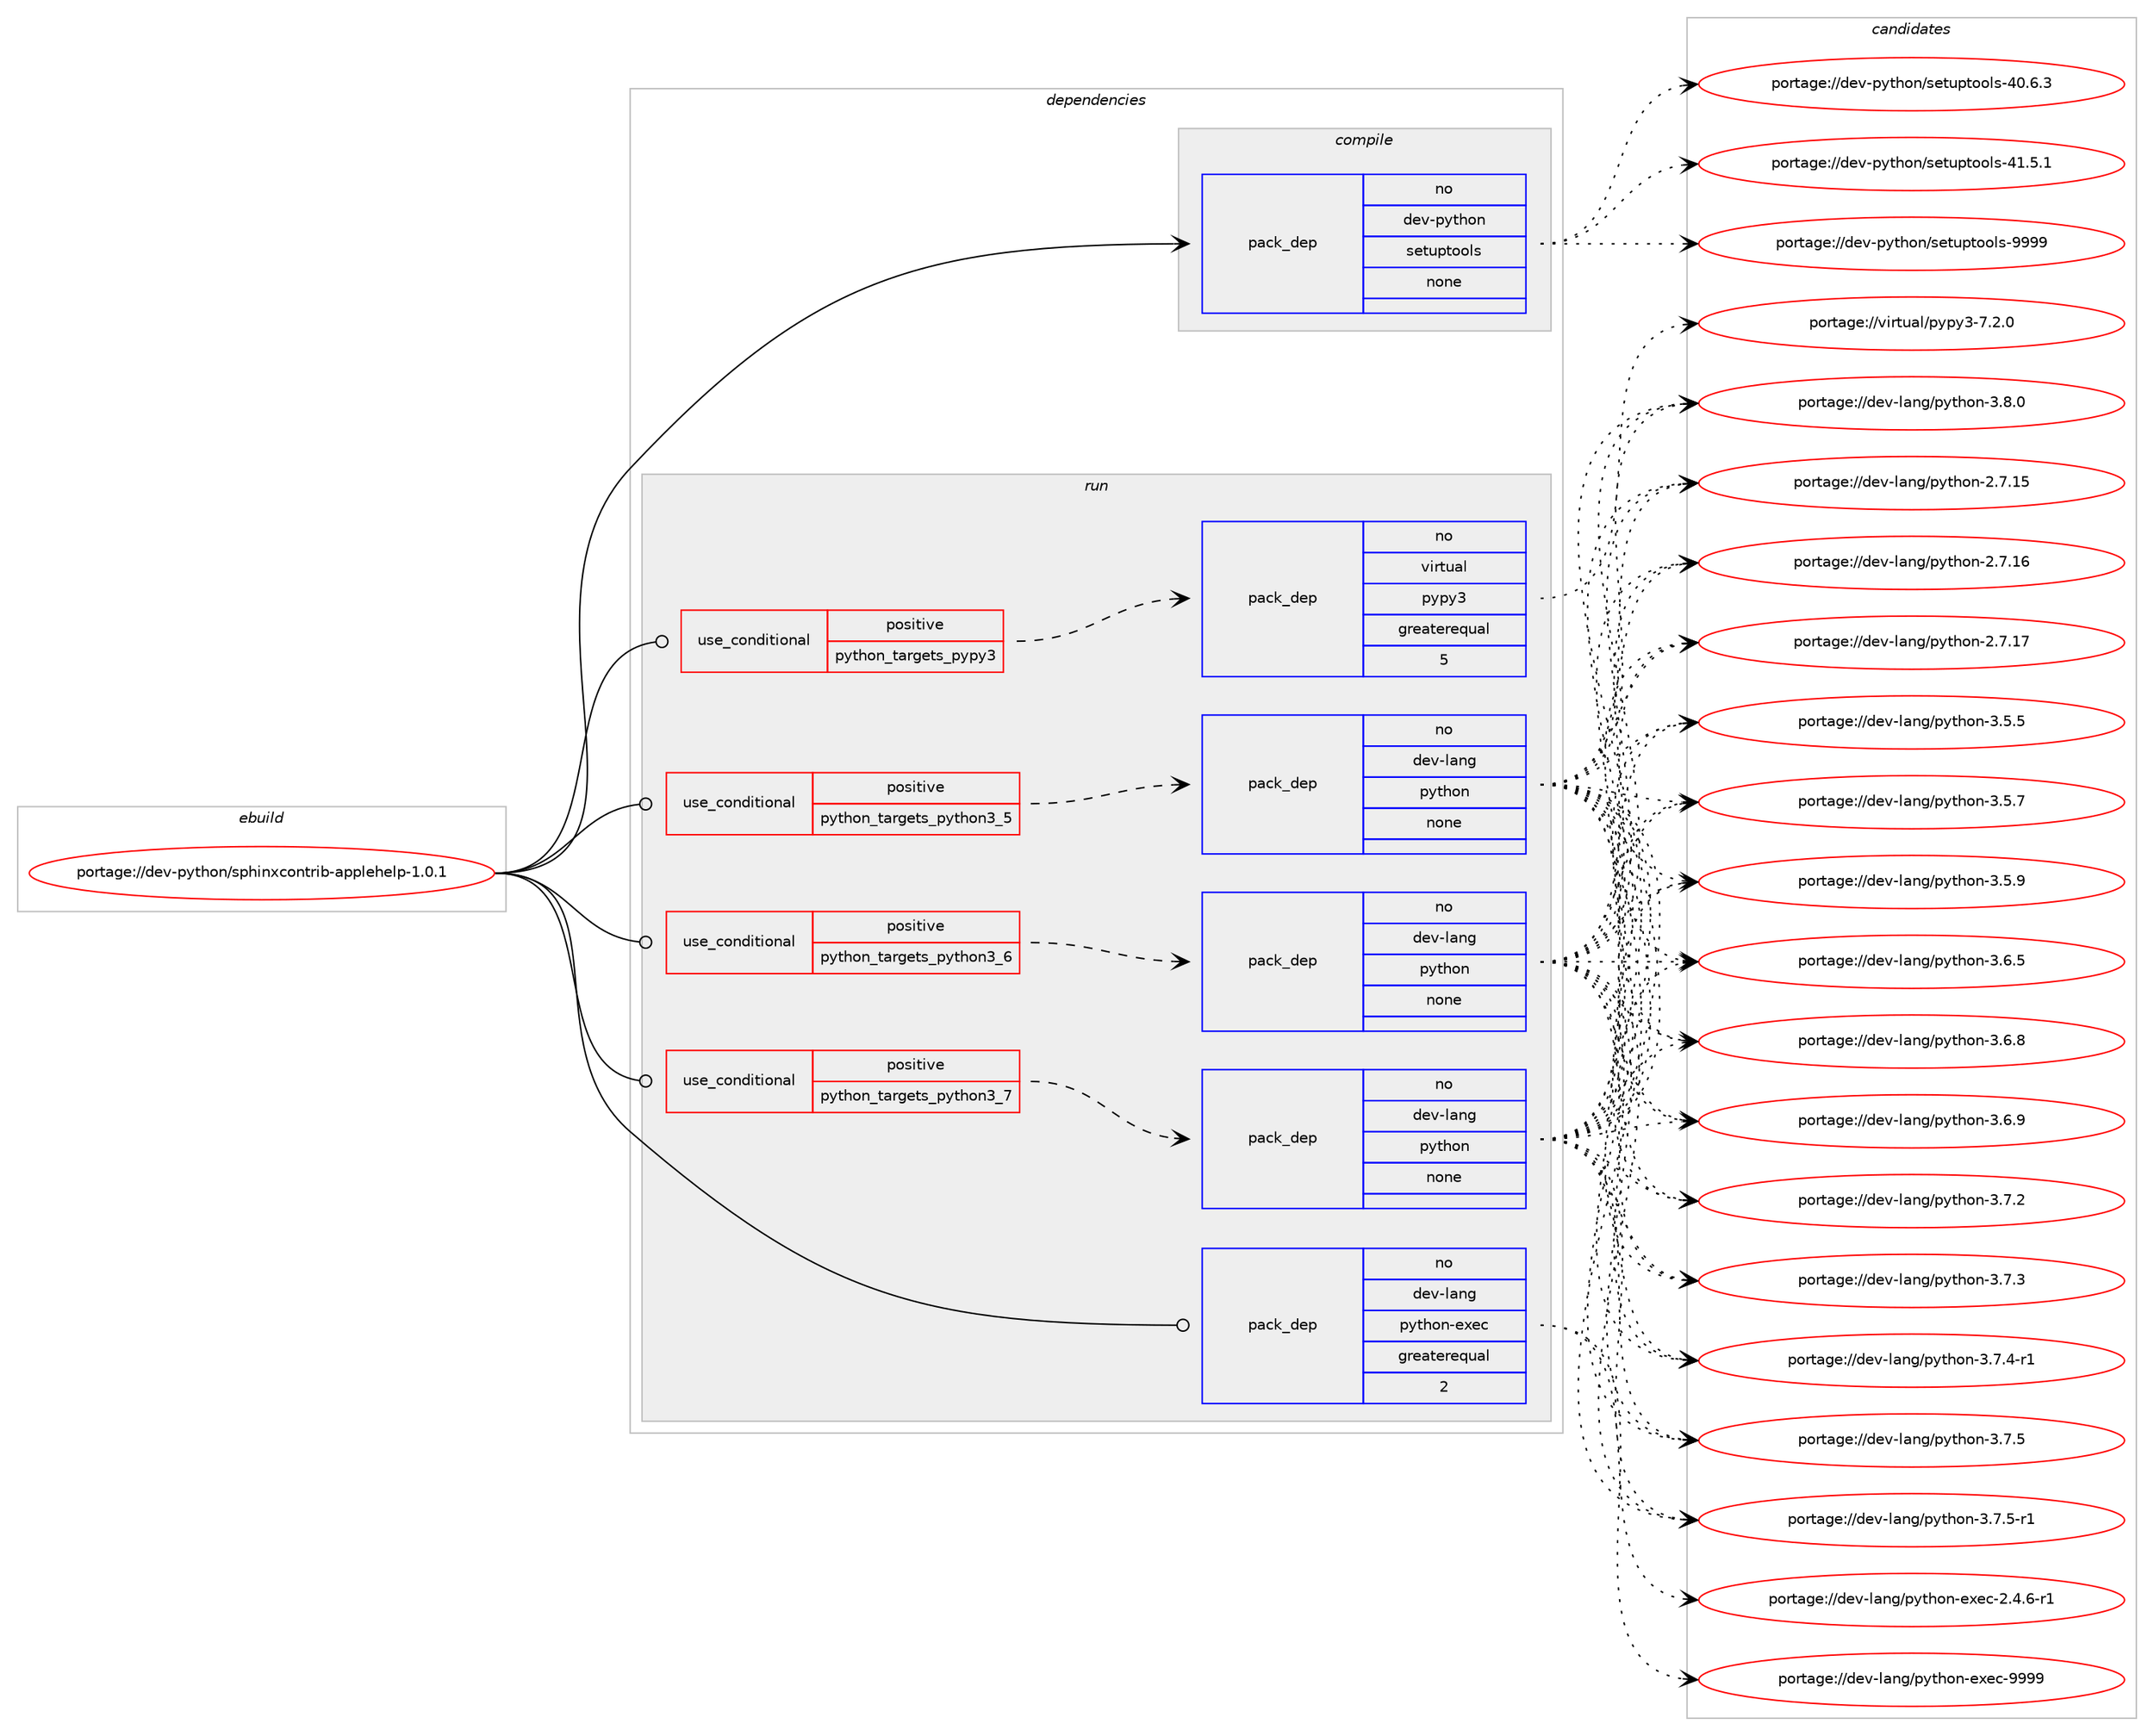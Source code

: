 digraph prolog {

# *************
# Graph options
# *************

newrank=true;
concentrate=true;
compound=true;
graph [rankdir=LR,fontname=Helvetica,fontsize=10,ranksep=1.5];#, ranksep=2.5, nodesep=0.2];
edge  [arrowhead=vee];
node  [fontname=Helvetica,fontsize=10];

# **********
# The ebuild
# **********

subgraph cluster_leftcol {
color=gray;
rank=same;
label=<<i>ebuild</i>>;
id [label="portage://dev-python/sphinxcontrib-applehelp-1.0.1", color=red, width=4, href="../dev-python/sphinxcontrib-applehelp-1.0.1.svg"];
}

# ****************
# The dependencies
# ****************

subgraph cluster_midcol {
color=gray;
label=<<i>dependencies</i>>;
subgraph cluster_compile {
fillcolor="#eeeeee";
style=filled;
label=<<i>compile</i>>;
subgraph pack130832 {
dependency173238 [label=<<TABLE BORDER="0" CELLBORDER="1" CELLSPACING="0" CELLPADDING="4" WIDTH="220"><TR><TD ROWSPAN="6" CELLPADDING="30">pack_dep</TD></TR><TR><TD WIDTH="110">no</TD></TR><TR><TD>dev-python</TD></TR><TR><TD>setuptools</TD></TR><TR><TD>none</TD></TR><TR><TD></TD></TR></TABLE>>, shape=none, color=blue];
}
id:e -> dependency173238:w [weight=20,style="solid",arrowhead="vee"];
}
subgraph cluster_compileandrun {
fillcolor="#eeeeee";
style=filled;
label=<<i>compile and run</i>>;
}
subgraph cluster_run {
fillcolor="#eeeeee";
style=filled;
label=<<i>run</i>>;
subgraph cond39001 {
dependency173239 [label=<<TABLE BORDER="0" CELLBORDER="1" CELLSPACING="0" CELLPADDING="4"><TR><TD ROWSPAN="3" CELLPADDING="10">use_conditional</TD></TR><TR><TD>positive</TD></TR><TR><TD>python_targets_pypy3</TD></TR></TABLE>>, shape=none, color=red];
subgraph pack130833 {
dependency173240 [label=<<TABLE BORDER="0" CELLBORDER="1" CELLSPACING="0" CELLPADDING="4" WIDTH="220"><TR><TD ROWSPAN="6" CELLPADDING="30">pack_dep</TD></TR><TR><TD WIDTH="110">no</TD></TR><TR><TD>virtual</TD></TR><TR><TD>pypy3</TD></TR><TR><TD>greaterequal</TD></TR><TR><TD>5</TD></TR></TABLE>>, shape=none, color=blue];
}
dependency173239:e -> dependency173240:w [weight=20,style="dashed",arrowhead="vee"];
}
id:e -> dependency173239:w [weight=20,style="solid",arrowhead="odot"];
subgraph cond39002 {
dependency173241 [label=<<TABLE BORDER="0" CELLBORDER="1" CELLSPACING="0" CELLPADDING="4"><TR><TD ROWSPAN="3" CELLPADDING="10">use_conditional</TD></TR><TR><TD>positive</TD></TR><TR><TD>python_targets_python3_5</TD></TR></TABLE>>, shape=none, color=red];
subgraph pack130834 {
dependency173242 [label=<<TABLE BORDER="0" CELLBORDER="1" CELLSPACING="0" CELLPADDING="4" WIDTH="220"><TR><TD ROWSPAN="6" CELLPADDING="30">pack_dep</TD></TR><TR><TD WIDTH="110">no</TD></TR><TR><TD>dev-lang</TD></TR><TR><TD>python</TD></TR><TR><TD>none</TD></TR><TR><TD></TD></TR></TABLE>>, shape=none, color=blue];
}
dependency173241:e -> dependency173242:w [weight=20,style="dashed",arrowhead="vee"];
}
id:e -> dependency173241:w [weight=20,style="solid",arrowhead="odot"];
subgraph cond39003 {
dependency173243 [label=<<TABLE BORDER="0" CELLBORDER="1" CELLSPACING="0" CELLPADDING="4"><TR><TD ROWSPAN="3" CELLPADDING="10">use_conditional</TD></TR><TR><TD>positive</TD></TR><TR><TD>python_targets_python3_6</TD></TR></TABLE>>, shape=none, color=red];
subgraph pack130835 {
dependency173244 [label=<<TABLE BORDER="0" CELLBORDER="1" CELLSPACING="0" CELLPADDING="4" WIDTH="220"><TR><TD ROWSPAN="6" CELLPADDING="30">pack_dep</TD></TR><TR><TD WIDTH="110">no</TD></TR><TR><TD>dev-lang</TD></TR><TR><TD>python</TD></TR><TR><TD>none</TD></TR><TR><TD></TD></TR></TABLE>>, shape=none, color=blue];
}
dependency173243:e -> dependency173244:w [weight=20,style="dashed",arrowhead="vee"];
}
id:e -> dependency173243:w [weight=20,style="solid",arrowhead="odot"];
subgraph cond39004 {
dependency173245 [label=<<TABLE BORDER="0" CELLBORDER="1" CELLSPACING="0" CELLPADDING="4"><TR><TD ROWSPAN="3" CELLPADDING="10">use_conditional</TD></TR><TR><TD>positive</TD></TR><TR><TD>python_targets_python3_7</TD></TR></TABLE>>, shape=none, color=red];
subgraph pack130836 {
dependency173246 [label=<<TABLE BORDER="0" CELLBORDER="1" CELLSPACING="0" CELLPADDING="4" WIDTH="220"><TR><TD ROWSPAN="6" CELLPADDING="30">pack_dep</TD></TR><TR><TD WIDTH="110">no</TD></TR><TR><TD>dev-lang</TD></TR><TR><TD>python</TD></TR><TR><TD>none</TD></TR><TR><TD></TD></TR></TABLE>>, shape=none, color=blue];
}
dependency173245:e -> dependency173246:w [weight=20,style="dashed",arrowhead="vee"];
}
id:e -> dependency173245:w [weight=20,style="solid",arrowhead="odot"];
subgraph pack130837 {
dependency173247 [label=<<TABLE BORDER="0" CELLBORDER="1" CELLSPACING="0" CELLPADDING="4" WIDTH="220"><TR><TD ROWSPAN="6" CELLPADDING="30">pack_dep</TD></TR><TR><TD WIDTH="110">no</TD></TR><TR><TD>dev-lang</TD></TR><TR><TD>python-exec</TD></TR><TR><TD>greaterequal</TD></TR><TR><TD>2</TD></TR></TABLE>>, shape=none, color=blue];
}
id:e -> dependency173247:w [weight=20,style="solid",arrowhead="odot"];
}
}

# **************
# The candidates
# **************

subgraph cluster_choices {
rank=same;
color=gray;
label=<<i>candidates</i>>;

subgraph choice130832 {
color=black;
nodesep=1;
choiceportage100101118451121211161041111104711510111611711211611111110811545524846544651 [label="portage://dev-python/setuptools-40.6.3", color=red, width=4,href="../dev-python/setuptools-40.6.3.svg"];
choiceportage100101118451121211161041111104711510111611711211611111110811545524946534649 [label="portage://dev-python/setuptools-41.5.1", color=red, width=4,href="../dev-python/setuptools-41.5.1.svg"];
choiceportage10010111845112121116104111110471151011161171121161111111081154557575757 [label="portage://dev-python/setuptools-9999", color=red, width=4,href="../dev-python/setuptools-9999.svg"];
dependency173238:e -> choiceportage100101118451121211161041111104711510111611711211611111110811545524846544651:w [style=dotted,weight="100"];
dependency173238:e -> choiceportage100101118451121211161041111104711510111611711211611111110811545524946534649:w [style=dotted,weight="100"];
dependency173238:e -> choiceportage10010111845112121116104111110471151011161171121161111111081154557575757:w [style=dotted,weight="100"];
}
subgraph choice130833 {
color=black;
nodesep=1;
choiceportage118105114116117971084711212111212151455546504648 [label="portage://virtual/pypy3-7.2.0", color=red, width=4,href="../virtual/pypy3-7.2.0.svg"];
dependency173240:e -> choiceportage118105114116117971084711212111212151455546504648:w [style=dotted,weight="100"];
}
subgraph choice130834 {
color=black;
nodesep=1;
choiceportage10010111845108971101034711212111610411111045504655464953 [label="portage://dev-lang/python-2.7.15", color=red, width=4,href="../dev-lang/python-2.7.15.svg"];
choiceportage10010111845108971101034711212111610411111045504655464954 [label="portage://dev-lang/python-2.7.16", color=red, width=4,href="../dev-lang/python-2.7.16.svg"];
choiceportage10010111845108971101034711212111610411111045504655464955 [label="portage://dev-lang/python-2.7.17", color=red, width=4,href="../dev-lang/python-2.7.17.svg"];
choiceportage100101118451089711010347112121116104111110455146534653 [label="portage://dev-lang/python-3.5.5", color=red, width=4,href="../dev-lang/python-3.5.5.svg"];
choiceportage100101118451089711010347112121116104111110455146534655 [label="portage://dev-lang/python-3.5.7", color=red, width=4,href="../dev-lang/python-3.5.7.svg"];
choiceportage100101118451089711010347112121116104111110455146534657 [label="portage://dev-lang/python-3.5.9", color=red, width=4,href="../dev-lang/python-3.5.9.svg"];
choiceportage100101118451089711010347112121116104111110455146544653 [label="portage://dev-lang/python-3.6.5", color=red, width=4,href="../dev-lang/python-3.6.5.svg"];
choiceportage100101118451089711010347112121116104111110455146544656 [label="portage://dev-lang/python-3.6.8", color=red, width=4,href="../dev-lang/python-3.6.8.svg"];
choiceportage100101118451089711010347112121116104111110455146544657 [label="portage://dev-lang/python-3.6.9", color=red, width=4,href="../dev-lang/python-3.6.9.svg"];
choiceportage100101118451089711010347112121116104111110455146554650 [label="portage://dev-lang/python-3.7.2", color=red, width=4,href="../dev-lang/python-3.7.2.svg"];
choiceportage100101118451089711010347112121116104111110455146554651 [label="portage://dev-lang/python-3.7.3", color=red, width=4,href="../dev-lang/python-3.7.3.svg"];
choiceportage1001011184510897110103471121211161041111104551465546524511449 [label="portage://dev-lang/python-3.7.4-r1", color=red, width=4,href="../dev-lang/python-3.7.4-r1.svg"];
choiceportage100101118451089711010347112121116104111110455146554653 [label="portage://dev-lang/python-3.7.5", color=red, width=4,href="../dev-lang/python-3.7.5.svg"];
choiceportage1001011184510897110103471121211161041111104551465546534511449 [label="portage://dev-lang/python-3.7.5-r1", color=red, width=4,href="../dev-lang/python-3.7.5-r1.svg"];
choiceportage100101118451089711010347112121116104111110455146564648 [label="portage://dev-lang/python-3.8.0", color=red, width=4,href="../dev-lang/python-3.8.0.svg"];
dependency173242:e -> choiceportage10010111845108971101034711212111610411111045504655464953:w [style=dotted,weight="100"];
dependency173242:e -> choiceportage10010111845108971101034711212111610411111045504655464954:w [style=dotted,weight="100"];
dependency173242:e -> choiceportage10010111845108971101034711212111610411111045504655464955:w [style=dotted,weight="100"];
dependency173242:e -> choiceportage100101118451089711010347112121116104111110455146534653:w [style=dotted,weight="100"];
dependency173242:e -> choiceportage100101118451089711010347112121116104111110455146534655:w [style=dotted,weight="100"];
dependency173242:e -> choiceportage100101118451089711010347112121116104111110455146534657:w [style=dotted,weight="100"];
dependency173242:e -> choiceportage100101118451089711010347112121116104111110455146544653:w [style=dotted,weight="100"];
dependency173242:e -> choiceportage100101118451089711010347112121116104111110455146544656:w [style=dotted,weight="100"];
dependency173242:e -> choiceportage100101118451089711010347112121116104111110455146544657:w [style=dotted,weight="100"];
dependency173242:e -> choiceportage100101118451089711010347112121116104111110455146554650:w [style=dotted,weight="100"];
dependency173242:e -> choiceportage100101118451089711010347112121116104111110455146554651:w [style=dotted,weight="100"];
dependency173242:e -> choiceportage1001011184510897110103471121211161041111104551465546524511449:w [style=dotted,weight="100"];
dependency173242:e -> choiceportage100101118451089711010347112121116104111110455146554653:w [style=dotted,weight="100"];
dependency173242:e -> choiceportage1001011184510897110103471121211161041111104551465546534511449:w [style=dotted,weight="100"];
dependency173242:e -> choiceportage100101118451089711010347112121116104111110455146564648:w [style=dotted,weight="100"];
}
subgraph choice130835 {
color=black;
nodesep=1;
choiceportage10010111845108971101034711212111610411111045504655464953 [label="portage://dev-lang/python-2.7.15", color=red, width=4,href="../dev-lang/python-2.7.15.svg"];
choiceportage10010111845108971101034711212111610411111045504655464954 [label="portage://dev-lang/python-2.7.16", color=red, width=4,href="../dev-lang/python-2.7.16.svg"];
choiceportage10010111845108971101034711212111610411111045504655464955 [label="portage://dev-lang/python-2.7.17", color=red, width=4,href="../dev-lang/python-2.7.17.svg"];
choiceportage100101118451089711010347112121116104111110455146534653 [label="portage://dev-lang/python-3.5.5", color=red, width=4,href="../dev-lang/python-3.5.5.svg"];
choiceportage100101118451089711010347112121116104111110455146534655 [label="portage://dev-lang/python-3.5.7", color=red, width=4,href="../dev-lang/python-3.5.7.svg"];
choiceportage100101118451089711010347112121116104111110455146534657 [label="portage://dev-lang/python-3.5.9", color=red, width=4,href="../dev-lang/python-3.5.9.svg"];
choiceportage100101118451089711010347112121116104111110455146544653 [label="portage://dev-lang/python-3.6.5", color=red, width=4,href="../dev-lang/python-3.6.5.svg"];
choiceportage100101118451089711010347112121116104111110455146544656 [label="portage://dev-lang/python-3.6.8", color=red, width=4,href="../dev-lang/python-3.6.8.svg"];
choiceportage100101118451089711010347112121116104111110455146544657 [label="portage://dev-lang/python-3.6.9", color=red, width=4,href="../dev-lang/python-3.6.9.svg"];
choiceportage100101118451089711010347112121116104111110455146554650 [label="portage://dev-lang/python-3.7.2", color=red, width=4,href="../dev-lang/python-3.7.2.svg"];
choiceportage100101118451089711010347112121116104111110455146554651 [label="portage://dev-lang/python-3.7.3", color=red, width=4,href="../dev-lang/python-3.7.3.svg"];
choiceportage1001011184510897110103471121211161041111104551465546524511449 [label="portage://dev-lang/python-3.7.4-r1", color=red, width=4,href="../dev-lang/python-3.7.4-r1.svg"];
choiceportage100101118451089711010347112121116104111110455146554653 [label="portage://dev-lang/python-3.7.5", color=red, width=4,href="../dev-lang/python-3.7.5.svg"];
choiceportage1001011184510897110103471121211161041111104551465546534511449 [label="portage://dev-lang/python-3.7.5-r1", color=red, width=4,href="../dev-lang/python-3.7.5-r1.svg"];
choiceportage100101118451089711010347112121116104111110455146564648 [label="portage://dev-lang/python-3.8.0", color=red, width=4,href="../dev-lang/python-3.8.0.svg"];
dependency173244:e -> choiceportage10010111845108971101034711212111610411111045504655464953:w [style=dotted,weight="100"];
dependency173244:e -> choiceportage10010111845108971101034711212111610411111045504655464954:w [style=dotted,weight="100"];
dependency173244:e -> choiceportage10010111845108971101034711212111610411111045504655464955:w [style=dotted,weight="100"];
dependency173244:e -> choiceportage100101118451089711010347112121116104111110455146534653:w [style=dotted,weight="100"];
dependency173244:e -> choiceportage100101118451089711010347112121116104111110455146534655:w [style=dotted,weight="100"];
dependency173244:e -> choiceportage100101118451089711010347112121116104111110455146534657:w [style=dotted,weight="100"];
dependency173244:e -> choiceportage100101118451089711010347112121116104111110455146544653:w [style=dotted,weight="100"];
dependency173244:e -> choiceportage100101118451089711010347112121116104111110455146544656:w [style=dotted,weight="100"];
dependency173244:e -> choiceportage100101118451089711010347112121116104111110455146544657:w [style=dotted,weight="100"];
dependency173244:e -> choiceportage100101118451089711010347112121116104111110455146554650:w [style=dotted,weight="100"];
dependency173244:e -> choiceportage100101118451089711010347112121116104111110455146554651:w [style=dotted,weight="100"];
dependency173244:e -> choiceportage1001011184510897110103471121211161041111104551465546524511449:w [style=dotted,weight="100"];
dependency173244:e -> choiceportage100101118451089711010347112121116104111110455146554653:w [style=dotted,weight="100"];
dependency173244:e -> choiceportage1001011184510897110103471121211161041111104551465546534511449:w [style=dotted,weight="100"];
dependency173244:e -> choiceportage100101118451089711010347112121116104111110455146564648:w [style=dotted,weight="100"];
}
subgraph choice130836 {
color=black;
nodesep=1;
choiceportage10010111845108971101034711212111610411111045504655464953 [label="portage://dev-lang/python-2.7.15", color=red, width=4,href="../dev-lang/python-2.7.15.svg"];
choiceportage10010111845108971101034711212111610411111045504655464954 [label="portage://dev-lang/python-2.7.16", color=red, width=4,href="../dev-lang/python-2.7.16.svg"];
choiceportage10010111845108971101034711212111610411111045504655464955 [label="portage://dev-lang/python-2.7.17", color=red, width=4,href="../dev-lang/python-2.7.17.svg"];
choiceportage100101118451089711010347112121116104111110455146534653 [label="portage://dev-lang/python-3.5.5", color=red, width=4,href="../dev-lang/python-3.5.5.svg"];
choiceportage100101118451089711010347112121116104111110455146534655 [label="portage://dev-lang/python-3.5.7", color=red, width=4,href="../dev-lang/python-3.5.7.svg"];
choiceportage100101118451089711010347112121116104111110455146534657 [label="portage://dev-lang/python-3.5.9", color=red, width=4,href="../dev-lang/python-3.5.9.svg"];
choiceportage100101118451089711010347112121116104111110455146544653 [label="portage://dev-lang/python-3.6.5", color=red, width=4,href="../dev-lang/python-3.6.5.svg"];
choiceportage100101118451089711010347112121116104111110455146544656 [label="portage://dev-lang/python-3.6.8", color=red, width=4,href="../dev-lang/python-3.6.8.svg"];
choiceportage100101118451089711010347112121116104111110455146544657 [label="portage://dev-lang/python-3.6.9", color=red, width=4,href="../dev-lang/python-3.6.9.svg"];
choiceportage100101118451089711010347112121116104111110455146554650 [label="portage://dev-lang/python-3.7.2", color=red, width=4,href="../dev-lang/python-3.7.2.svg"];
choiceportage100101118451089711010347112121116104111110455146554651 [label="portage://dev-lang/python-3.7.3", color=red, width=4,href="../dev-lang/python-3.7.3.svg"];
choiceportage1001011184510897110103471121211161041111104551465546524511449 [label="portage://dev-lang/python-3.7.4-r1", color=red, width=4,href="../dev-lang/python-3.7.4-r1.svg"];
choiceportage100101118451089711010347112121116104111110455146554653 [label="portage://dev-lang/python-3.7.5", color=red, width=4,href="../dev-lang/python-3.7.5.svg"];
choiceportage1001011184510897110103471121211161041111104551465546534511449 [label="portage://dev-lang/python-3.7.5-r1", color=red, width=4,href="../dev-lang/python-3.7.5-r1.svg"];
choiceportage100101118451089711010347112121116104111110455146564648 [label="portage://dev-lang/python-3.8.0", color=red, width=4,href="../dev-lang/python-3.8.0.svg"];
dependency173246:e -> choiceportage10010111845108971101034711212111610411111045504655464953:w [style=dotted,weight="100"];
dependency173246:e -> choiceportage10010111845108971101034711212111610411111045504655464954:w [style=dotted,weight="100"];
dependency173246:e -> choiceportage10010111845108971101034711212111610411111045504655464955:w [style=dotted,weight="100"];
dependency173246:e -> choiceportage100101118451089711010347112121116104111110455146534653:w [style=dotted,weight="100"];
dependency173246:e -> choiceportage100101118451089711010347112121116104111110455146534655:w [style=dotted,weight="100"];
dependency173246:e -> choiceportage100101118451089711010347112121116104111110455146534657:w [style=dotted,weight="100"];
dependency173246:e -> choiceportage100101118451089711010347112121116104111110455146544653:w [style=dotted,weight="100"];
dependency173246:e -> choiceportage100101118451089711010347112121116104111110455146544656:w [style=dotted,weight="100"];
dependency173246:e -> choiceportage100101118451089711010347112121116104111110455146544657:w [style=dotted,weight="100"];
dependency173246:e -> choiceportage100101118451089711010347112121116104111110455146554650:w [style=dotted,weight="100"];
dependency173246:e -> choiceportage100101118451089711010347112121116104111110455146554651:w [style=dotted,weight="100"];
dependency173246:e -> choiceportage1001011184510897110103471121211161041111104551465546524511449:w [style=dotted,weight="100"];
dependency173246:e -> choiceportage100101118451089711010347112121116104111110455146554653:w [style=dotted,weight="100"];
dependency173246:e -> choiceportage1001011184510897110103471121211161041111104551465546534511449:w [style=dotted,weight="100"];
dependency173246:e -> choiceportage100101118451089711010347112121116104111110455146564648:w [style=dotted,weight="100"];
}
subgraph choice130837 {
color=black;
nodesep=1;
choiceportage10010111845108971101034711212111610411111045101120101994550465246544511449 [label="portage://dev-lang/python-exec-2.4.6-r1", color=red, width=4,href="../dev-lang/python-exec-2.4.6-r1.svg"];
choiceportage10010111845108971101034711212111610411111045101120101994557575757 [label="portage://dev-lang/python-exec-9999", color=red, width=4,href="../dev-lang/python-exec-9999.svg"];
dependency173247:e -> choiceportage10010111845108971101034711212111610411111045101120101994550465246544511449:w [style=dotted,weight="100"];
dependency173247:e -> choiceportage10010111845108971101034711212111610411111045101120101994557575757:w [style=dotted,weight="100"];
}
}

}
